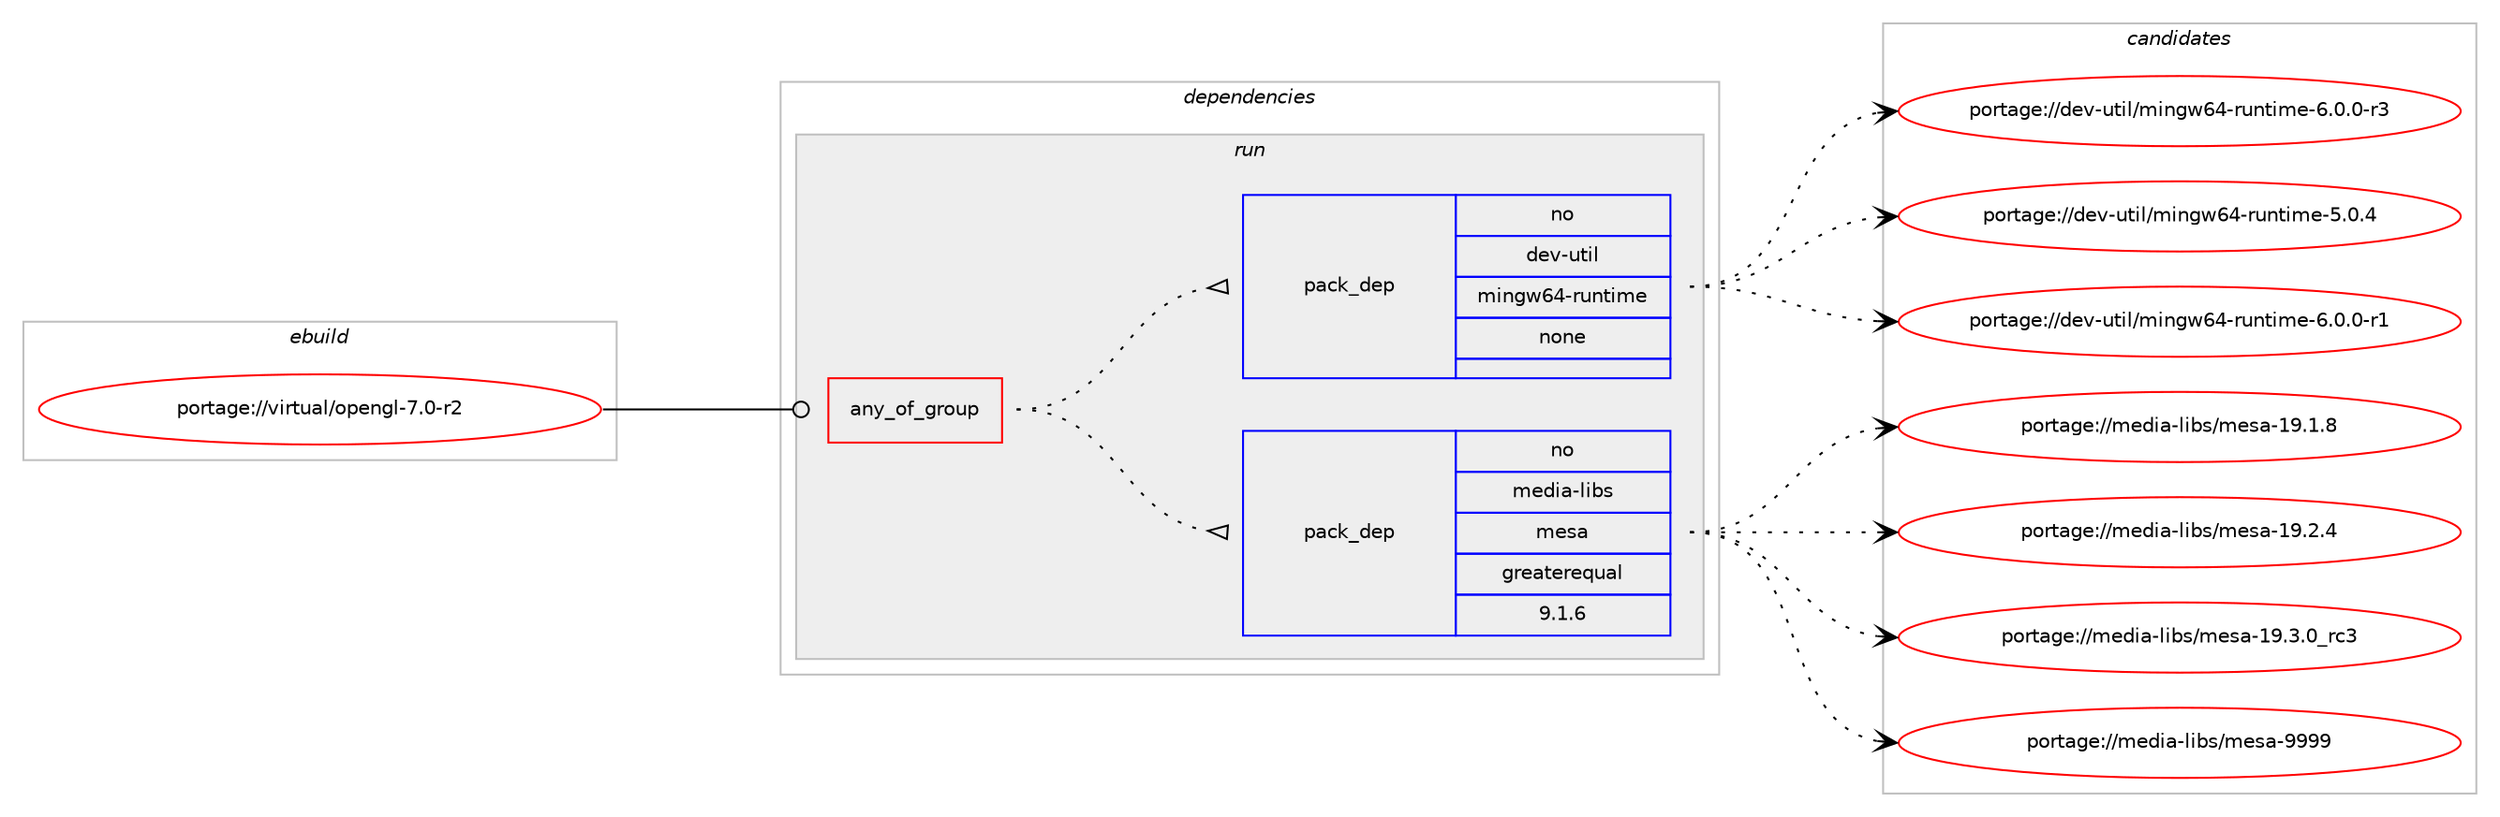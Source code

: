 digraph prolog {

# *************
# Graph options
# *************

newrank=true;
concentrate=true;
compound=true;
graph [rankdir=LR,fontname=Helvetica,fontsize=10,ranksep=1.5];#, ranksep=2.5, nodesep=0.2];
edge  [arrowhead=vee];
node  [fontname=Helvetica,fontsize=10];

# **********
# The ebuild
# **********

subgraph cluster_leftcol {
color=gray;
rank=same;
label=<<i>ebuild</i>>;
id [label="portage://virtual/opengl-7.0-r2", color=red, width=4, href="../virtual/opengl-7.0-r2.svg"];
}

# ****************
# The dependencies
# ****************

subgraph cluster_midcol {
color=gray;
label=<<i>dependencies</i>>;
subgraph cluster_compile {
fillcolor="#eeeeee";
style=filled;
label=<<i>compile</i>>;
}
subgraph cluster_compileandrun {
fillcolor="#eeeeee";
style=filled;
label=<<i>compile and run</i>>;
}
subgraph cluster_run {
fillcolor="#eeeeee";
style=filled;
label=<<i>run</i>>;
subgraph any7169 {
dependency434117 [label=<<TABLE BORDER="0" CELLBORDER="1" CELLSPACING="0" CELLPADDING="4"><TR><TD CELLPADDING="10">any_of_group</TD></TR></TABLE>>, shape=none, color=red];subgraph pack321712 {
dependency434118 [label=<<TABLE BORDER="0" CELLBORDER="1" CELLSPACING="0" CELLPADDING="4" WIDTH="220"><TR><TD ROWSPAN="6" CELLPADDING="30">pack_dep</TD></TR><TR><TD WIDTH="110">no</TD></TR><TR><TD>media-libs</TD></TR><TR><TD>mesa</TD></TR><TR><TD>greaterequal</TD></TR><TR><TD>9.1.6</TD></TR></TABLE>>, shape=none, color=blue];
}
dependency434117:e -> dependency434118:w [weight=20,style="dotted",arrowhead="oinv"];
subgraph pack321713 {
dependency434119 [label=<<TABLE BORDER="0" CELLBORDER="1" CELLSPACING="0" CELLPADDING="4" WIDTH="220"><TR><TD ROWSPAN="6" CELLPADDING="30">pack_dep</TD></TR><TR><TD WIDTH="110">no</TD></TR><TR><TD>dev-util</TD></TR><TR><TD>mingw64-runtime</TD></TR><TR><TD>none</TD></TR><TR><TD></TD></TR></TABLE>>, shape=none, color=blue];
}
dependency434117:e -> dependency434119:w [weight=20,style="dotted",arrowhead="oinv"];
}
id:e -> dependency434117:w [weight=20,style="solid",arrowhead="odot"];
}
}

# **************
# The candidates
# **************

subgraph cluster_choices {
rank=same;
color=gray;
label=<<i>candidates</i>>;

subgraph choice321712 {
color=black;
nodesep=1;
choiceportage109101100105974510810598115471091011159745495746494656 [label="portage://media-libs/mesa-19.1.8", color=red, width=4,href="../media-libs/mesa-19.1.8.svg"];
choiceportage109101100105974510810598115471091011159745495746504652 [label="portage://media-libs/mesa-19.2.4", color=red, width=4,href="../media-libs/mesa-19.2.4.svg"];
choiceportage109101100105974510810598115471091011159745495746514648951149951 [label="portage://media-libs/mesa-19.3.0_rc3", color=red, width=4,href="../media-libs/mesa-19.3.0_rc3.svg"];
choiceportage10910110010597451081059811547109101115974557575757 [label="portage://media-libs/mesa-9999", color=red, width=4,href="../media-libs/mesa-9999.svg"];
dependency434118:e -> choiceportage109101100105974510810598115471091011159745495746494656:w [style=dotted,weight="100"];
dependency434118:e -> choiceportage109101100105974510810598115471091011159745495746504652:w [style=dotted,weight="100"];
dependency434118:e -> choiceportage109101100105974510810598115471091011159745495746514648951149951:w [style=dotted,weight="100"];
dependency434118:e -> choiceportage10910110010597451081059811547109101115974557575757:w [style=dotted,weight="100"];
}
subgraph choice321713 {
color=black;
nodesep=1;
choiceportage1001011184511711610510847109105110103119545245114117110116105109101455346484652 [label="portage://dev-util/mingw64-runtime-5.0.4", color=red, width=4,href="../dev-util/mingw64-runtime-5.0.4.svg"];
choiceportage10010111845117116105108471091051101031195452451141171101161051091014554464846484511449 [label="portage://dev-util/mingw64-runtime-6.0.0-r1", color=red, width=4,href="../dev-util/mingw64-runtime-6.0.0-r1.svg"];
choiceportage10010111845117116105108471091051101031195452451141171101161051091014554464846484511451 [label="portage://dev-util/mingw64-runtime-6.0.0-r3", color=red, width=4,href="../dev-util/mingw64-runtime-6.0.0-r3.svg"];
dependency434119:e -> choiceportage1001011184511711610510847109105110103119545245114117110116105109101455346484652:w [style=dotted,weight="100"];
dependency434119:e -> choiceportage10010111845117116105108471091051101031195452451141171101161051091014554464846484511449:w [style=dotted,weight="100"];
dependency434119:e -> choiceportage10010111845117116105108471091051101031195452451141171101161051091014554464846484511451:w [style=dotted,weight="100"];
}
}

}
